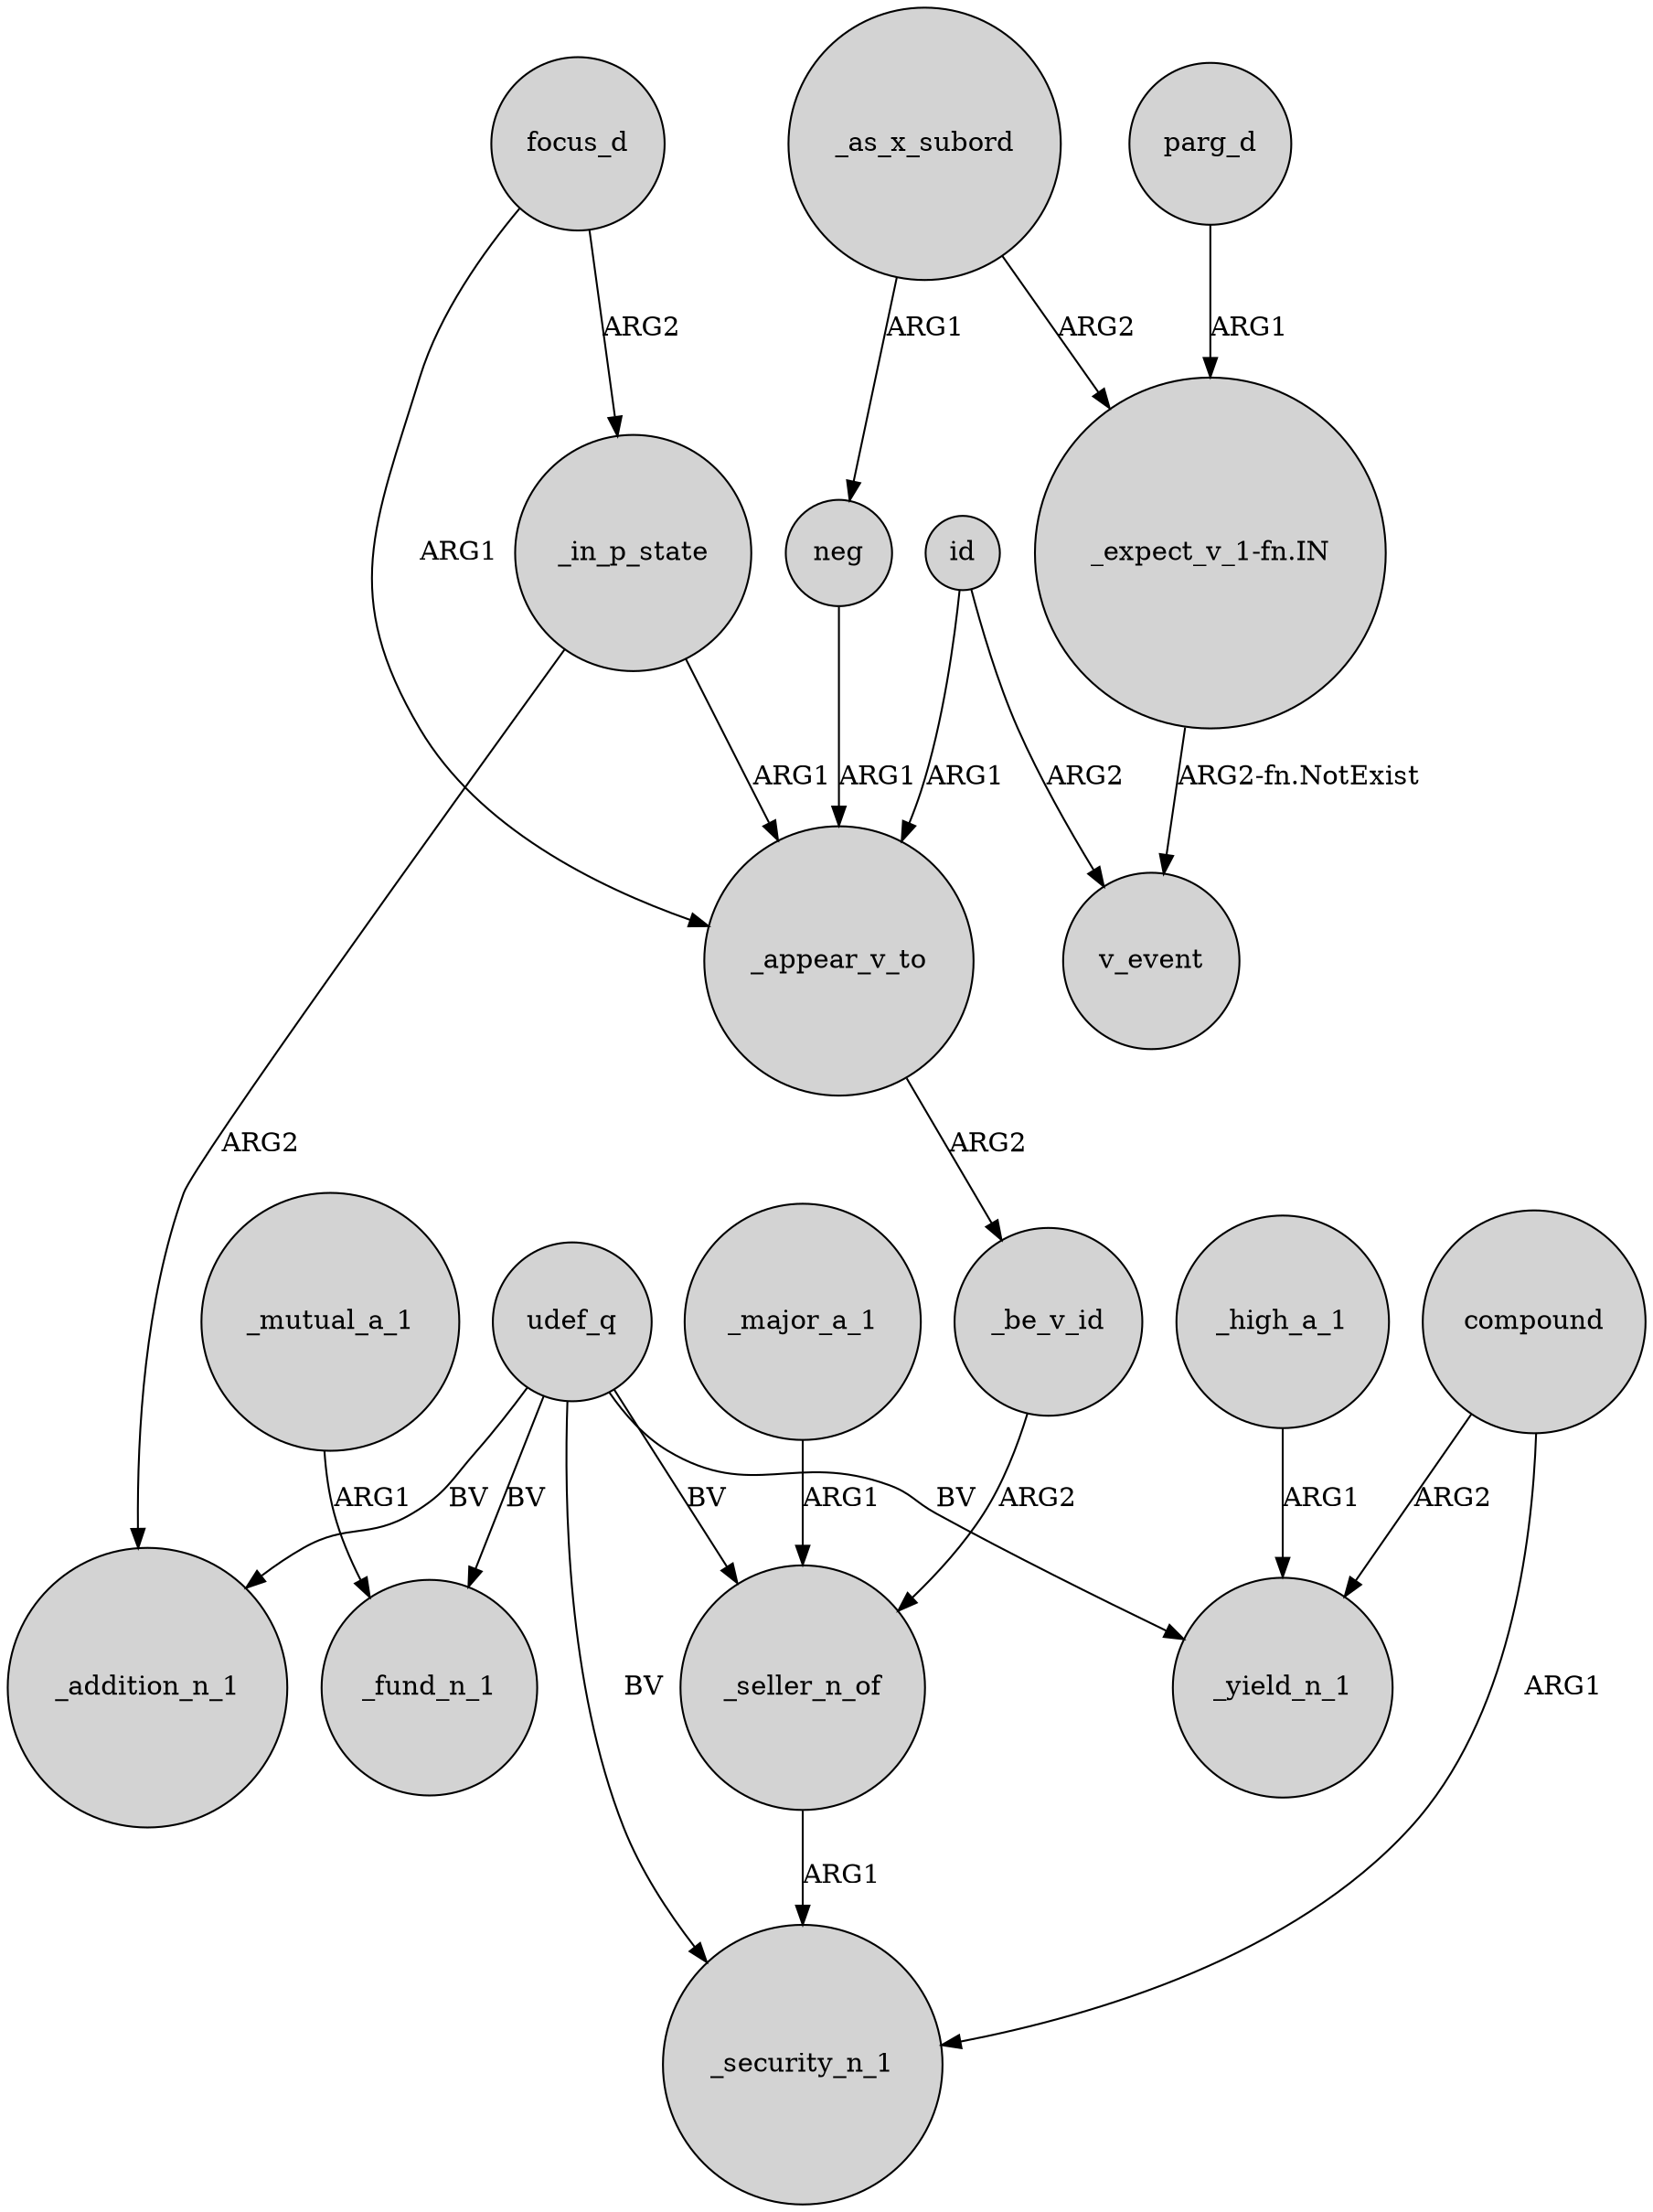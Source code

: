 digraph {
	node [shape=circle style=filled]
	_in_p_state -> _appear_v_to [label=ARG1]
	_mutual_a_1 -> _fund_n_1 [label=ARG1]
	_be_v_id -> _seller_n_of [label=ARG2]
	id -> v_event [label=ARG2]
	focus_d -> _in_p_state [label=ARG2]
	_as_x_subord -> neg [label=ARG1]
	_seller_n_of -> _security_n_1 [label=ARG1]
	udef_q -> _seller_n_of [label=BV]
	compound -> _security_n_1 [label=ARG1]
	"_expect_v_1-fn.IN" -> v_event [label="ARG2-fn.NotExist"]
	_as_x_subord -> "_expect_v_1-fn.IN" [label=ARG2]
	neg -> _appear_v_to [label=ARG1]
	parg_d -> "_expect_v_1-fn.IN" [label=ARG1]
	udef_q -> _fund_n_1 [label=BV]
	_high_a_1 -> _yield_n_1 [label=ARG1]
	_in_p_state -> _addition_n_1 [label=ARG2]
	id -> _appear_v_to [label=ARG1]
	_appear_v_to -> _be_v_id [label=ARG2]
	focus_d -> _appear_v_to [label=ARG1]
	compound -> _yield_n_1 [label=ARG2]
	udef_q -> _yield_n_1 [label=BV]
	udef_q -> _addition_n_1 [label=BV]
	udef_q -> _security_n_1 [label=BV]
	_major_a_1 -> _seller_n_of [label=ARG1]
}
